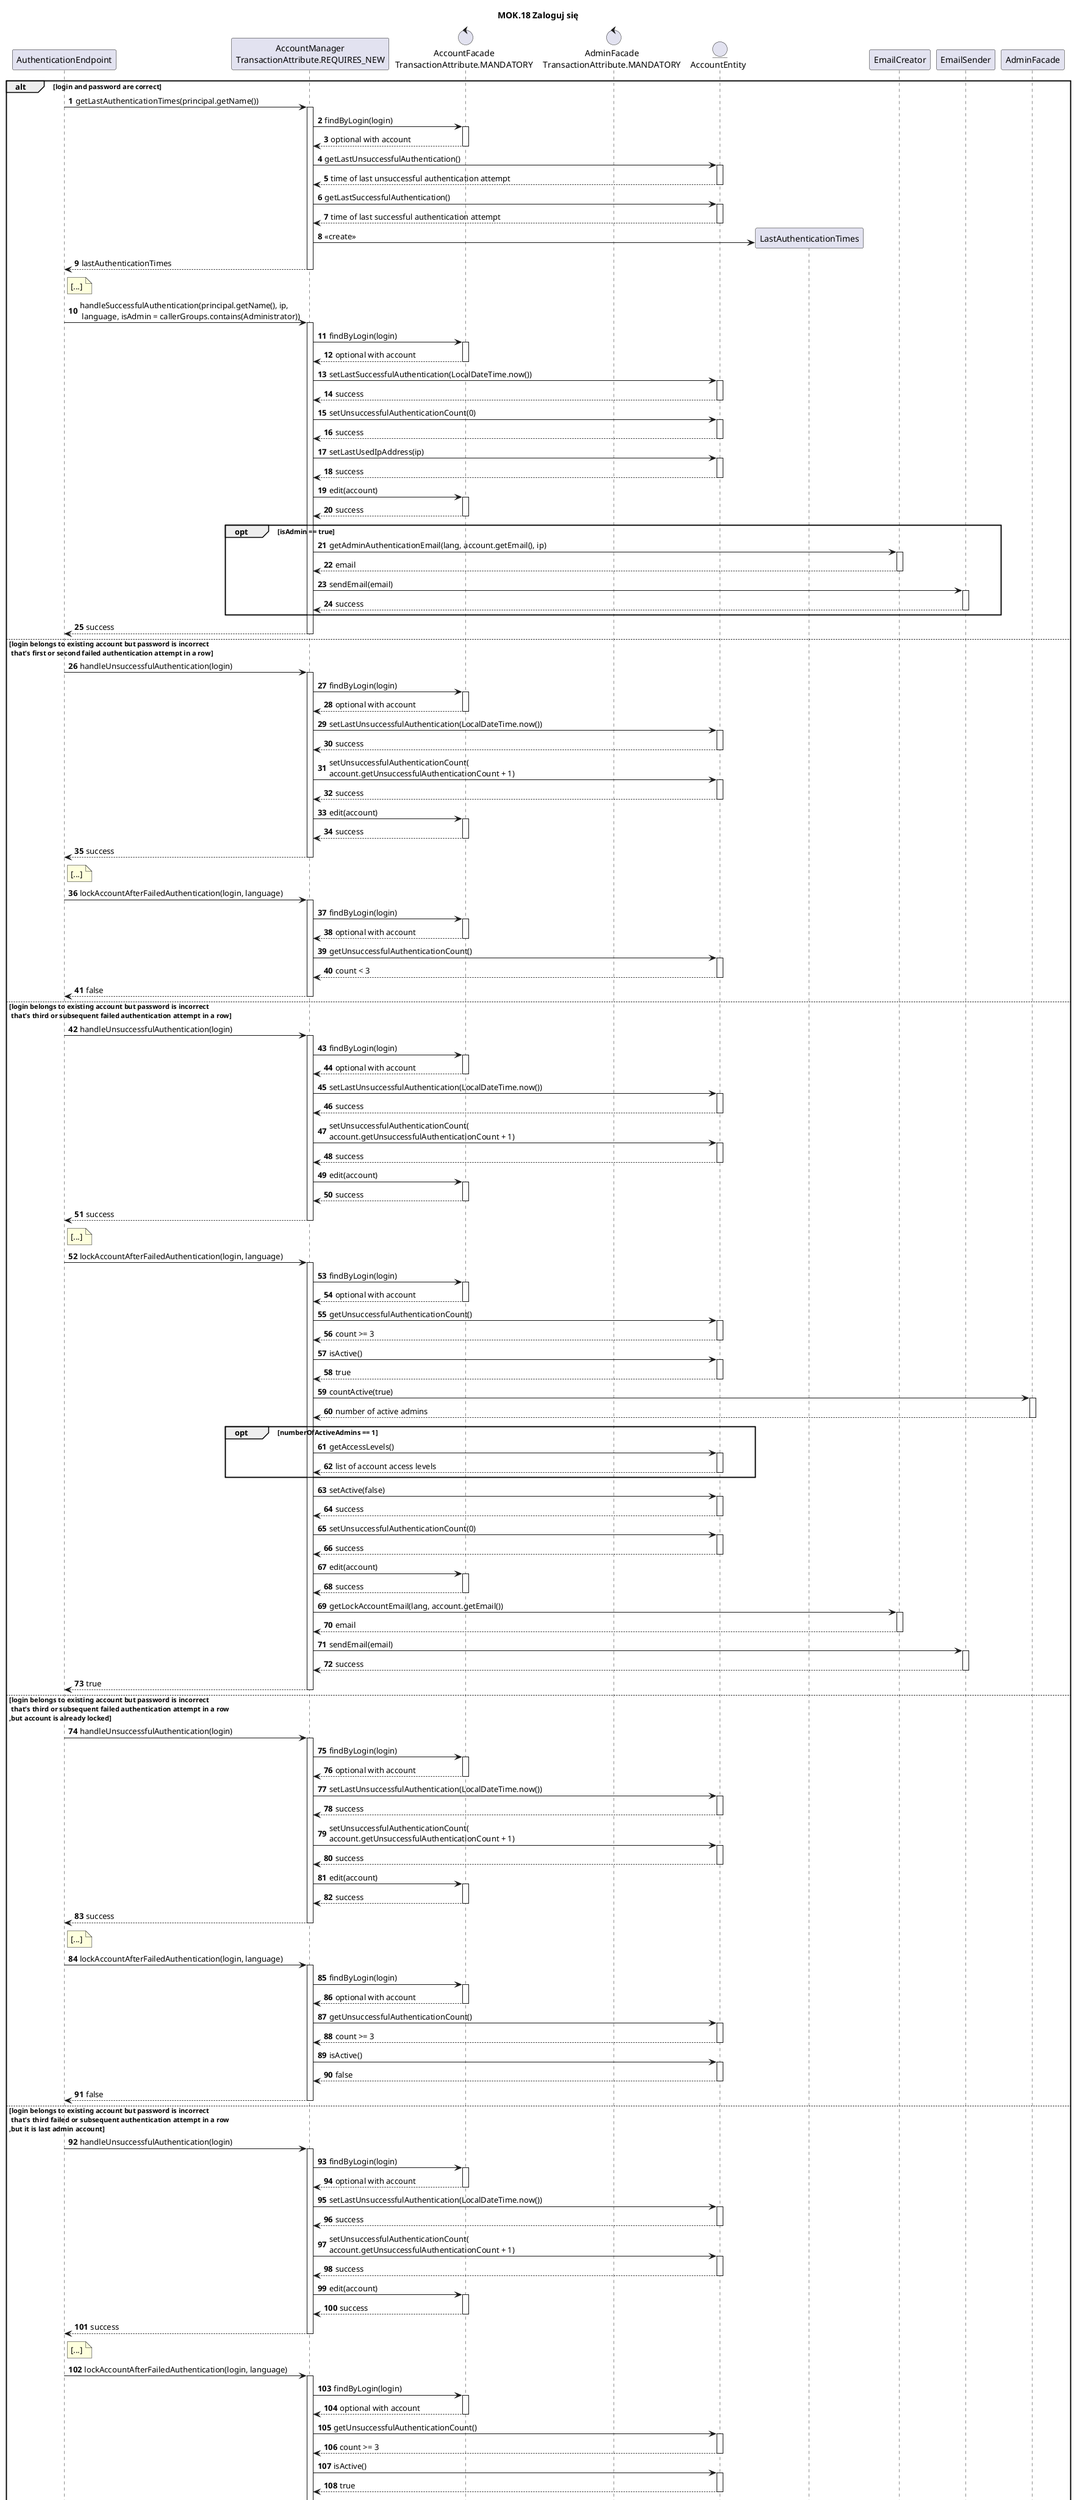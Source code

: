 @startuml
autoactivate on
title MOK.18 Zaloguj się
participant AuthenticationEndpoint
participant "AccountManager\nTransactionAttribute.REQUIRES_NEW" as AccountManager
control "AccountFacade\nTransactionAttribute.MANDATORY" as AccountFacade
control "AdminFacade\nTransactionAttribute.MANDATORY" as AdmintFacade
entity AccountEntity
participant LastAuthenticationTimes
participant EmailCreator
participant EmailSender

alt login and password are correct
autonumber
AuthenticationEndpoint -> AccountManager: getLastAuthenticationTimes(principal.getName())
        AccountManager -> AccountFacade: findByLogin(login)
        return optional with account
        AccountManager -> AccountEntity: getLastUnsuccessfulAuthentication()
        return time of last unsuccessful authentication attempt
        AccountManager -> AccountEntity: getLastSuccessfulAuthentication()
        return time of last successful authentication attempt
       AccountManager -> LastAuthenticationTimes**: <<create>>
    return lastAuthenticationTimes
    note right of AuthenticationEndpoint
     [...]
    end note
    AuthenticationEndpoint -> AccountManager: handleSuccessfulAuthentication(principal.getName(), ip,\n language, isAdmin = callerGroups.contains(Administrator))
        AccountManager -> AccountFacade: findByLogin(login)
        return optional with account
        AccountManager -> AccountEntity: setLastSuccessfulAuthentication(LocalDateTime.now())
        return success
        AccountManager -> AccountEntity: setUnsuccessfulAuthenticationCount(0)
        return success
        AccountManager -> AccountEntity: setLastUsedIpAddress(ip)
        return success
        AccountManager -> AccountFacade: edit(account)
        return success
        group opt [isAdmin == true]
        AccountManager -> EmailCreator: getAdminAuthenticationEmail(lang, account.getEmail(), ip)
        return email
        AccountManager -> EmailSender: sendEmail(email)
        return success
        end
    return success
else login belongs to existing account but password is incorrect\n that's first or second failed authentication attempt in a row
AuthenticationEndpoint -> AccountManager: handleUnsuccessfulAuthentication(login)
    AccountManager -> AccountFacade: findByLogin(login)
    return optional with account
    AccountManager -> AccountEntity: setLastUnsuccessfulAuthentication(LocalDateTime.now())
    return success
    AccountManager -> AccountEntity: setUnsuccessfulAuthenticationCount(\naccount.getUnsuccessfulAuthenticationCount + 1)
    return success
    AccountManager -> AccountFacade: edit(account)
    return success
return success
note right of AuthenticationEndpoint
     [...]
end note
AuthenticationEndpoint -> AccountManager: lockAccountAfterFailedAuthentication(login, language)
    AccountManager -> AccountFacade: findByLogin(login)
    return optional with account
    AccountManager -> AccountEntity: getUnsuccessfulAuthenticationCount()
    return count < 3
return false
else login belongs to existing account but password is incorrect\n that's third or subsequent failed authentication attempt in a row
AuthenticationEndpoint -> AccountManager: handleUnsuccessfulAuthentication(login)
    AccountManager -> AccountFacade: findByLogin(login)
    return optional with account
    AccountManager -> AccountEntity: setLastUnsuccessfulAuthentication(LocalDateTime.now())
    return success
    AccountManager -> AccountEntity: setUnsuccessfulAuthenticationCount(\naccount.getUnsuccessfulAuthenticationCount + 1)
    return success
    AccountManager -> AccountFacade: edit(account)
    return success
return success
  note right of AuthenticationEndpoint
     [...]
    end note
AuthenticationEndpoint -> AccountManager: lockAccountAfterFailedAuthentication(login, language)
    AccountManager -> AccountFacade: findByLogin(login)
    return optional with account
    AccountManager -> AccountEntity: getUnsuccessfulAuthenticationCount()
    return count >= 3
    AccountManager -> AccountEntity: isActive()
    return true
    AccountManager -> AdminFacade: countActive(true)
    return number of active admins
    group opt [numberOfActiveAdmins == 1]
        AccountManager -> AccountEntity: getAccessLevels()
        return list of account access levels
    end
    AccountManager -> AccountEntity: setActive(false)
    return success
    AccountManager -> AccountEntity: setUnsuccessfulAuthenticationCount(0)
    return success
    AccountManager -> AccountFacade: edit(account)
    return success
    AccountManager -> EmailCreator: getLockAccountEmail(lang, account.getEmail())
    return email
    AccountManager -> EmailSender: sendEmail(email)
    return success
return true
else login belongs to existing account but password is incorrect\n that's third or subsequent failed authentication attempt in a row\n,but account is already locked
AuthenticationEndpoint -> AccountManager: handleUnsuccessfulAuthentication(login)
    AccountManager -> AccountFacade: findByLogin(login)
    return optional with account
    AccountManager -> AccountEntity: setLastUnsuccessfulAuthentication(LocalDateTime.now())
    return success
    AccountManager -> AccountEntity: setUnsuccessfulAuthenticationCount(\naccount.getUnsuccessfulAuthenticationCount + 1)
    return success
    AccountManager -> AccountFacade: edit(account)
    return success
return success
  note right of AuthenticationEndpoint
     [...]
    end note
AuthenticationEndpoint -> AccountManager: lockAccountAfterFailedAuthentication(login, language)
    AccountManager -> AccountFacade: findByLogin(login)
    return optional with account
    AccountManager -> AccountEntity: getUnsuccessfulAuthenticationCount()
    return count >= 3
    AccountManager -> AccountEntity: isActive()
    return false
return false
else login belongs to existing account but password is incorrect\n that's third failed or subsequent authentication attempt in a row\n,but it is last admin account
AuthenticationEndpoint -> AccountManager: handleUnsuccessfulAuthentication(login)
    AccountManager -> AccountFacade: findByLogin(login)
    return optional with account
    AccountManager -> AccountEntity: setLastUnsuccessfulAuthentication(LocalDateTime.now())
    return success
    AccountManager -> AccountEntity: setUnsuccessfulAuthenticationCount(\naccount.getUnsuccessfulAuthenticationCount + 1)
    return success
    AccountManager -> AccountFacade: edit(account)
    return success
return success
  note right of AuthenticationEndpoint
     [...]
    end note
AuthenticationEndpoint -> AccountManager: lockAccountAfterFailedAuthentication(login, language)
    AccountManager -> AccountFacade: findByLogin(login)
    return optional with account
    AccountManager -> AccountEntity: getUnsuccessfulAuthenticationCount()
    return count >= 3
    AccountManager -> AccountEntity: isActive()
    return true
    AccountManager -> AdminFacade: countActive(true)
    return number of active admins
    group opt [numberOfActiveAdmins == 1]
        AccountManager -> AccountEntity: getAccessLevels()
        return list of account access levels with admin
    end
return Attempt to lock last admin
else account with such login doesn't exist
AuthenticationEndpoint -> AccountManager: handleUnsuccessfulAuthentication(login, ip)
    AccountManager -> AccountFacade: findByLogin(login)
    return empty optional
return Account does not exist
end
@enduml